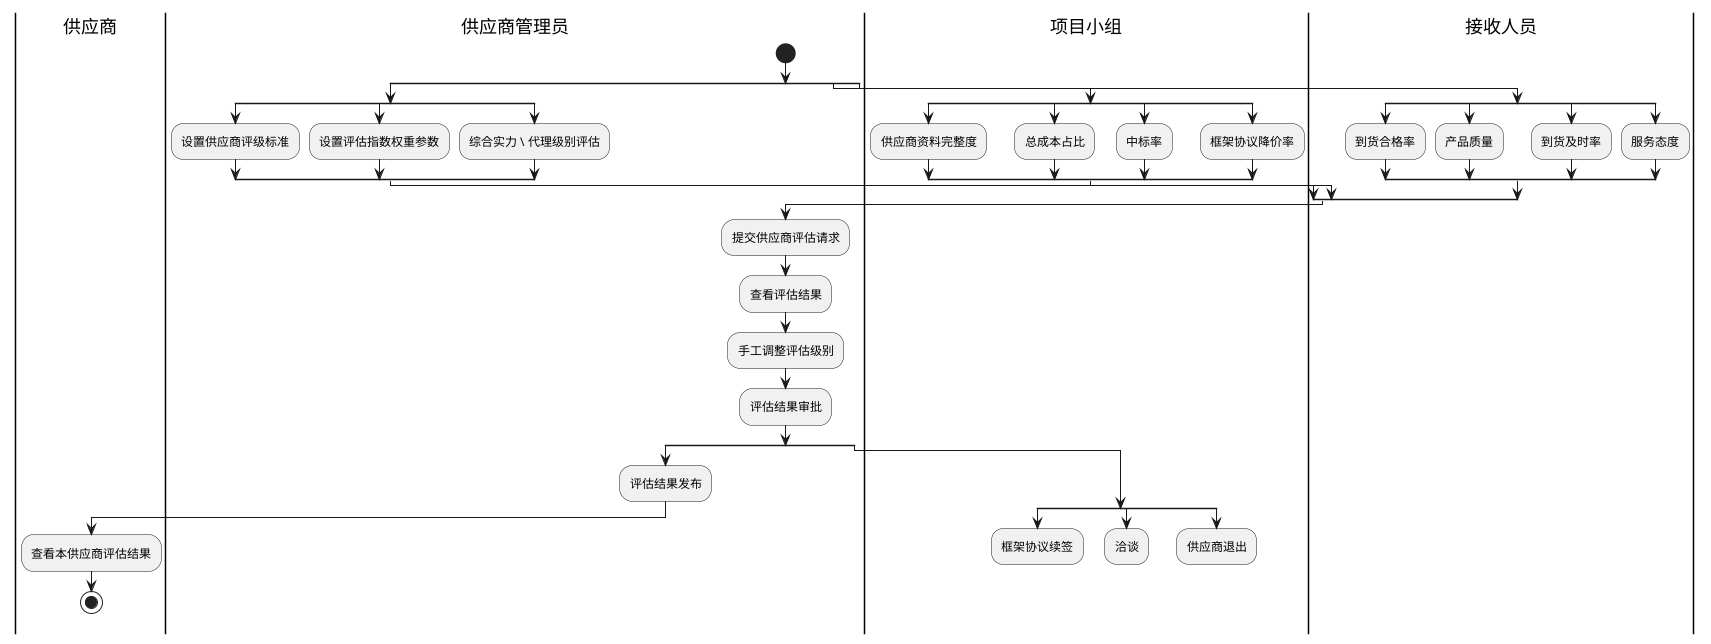 @startuml
|供应商|
|供应商管理员|
start
split
split
:设置供应商评级标准;
split again
:设置评估指数权重参数;
split again
:综合实力 \ 代理级别评估;
end split
split again
|项目小组|
split 
:供应商资料完整度;
split again 
:总成本占比;
split again
:中标率;
split again
:框架协议降价率;
end split
split again
|接收人员|
split 
:到货合格率;
split again
:产品质量;
split again
:到货及时率;
split again
:服务态度;
end split
end split
|供应商管理员|
:提交供应商评估请求;
:查看评估结果;
:手工调整评估级别;
:评估结果审批;
split
:评估结果发布;
|供应商|
:查看本供应商评估结果;
stop
split again
|项目小组|
split
:框架协议续签;
detach
split again
:洽谈;
detach
split again
:供应商退出;
detach
end split
end split
@enduml
